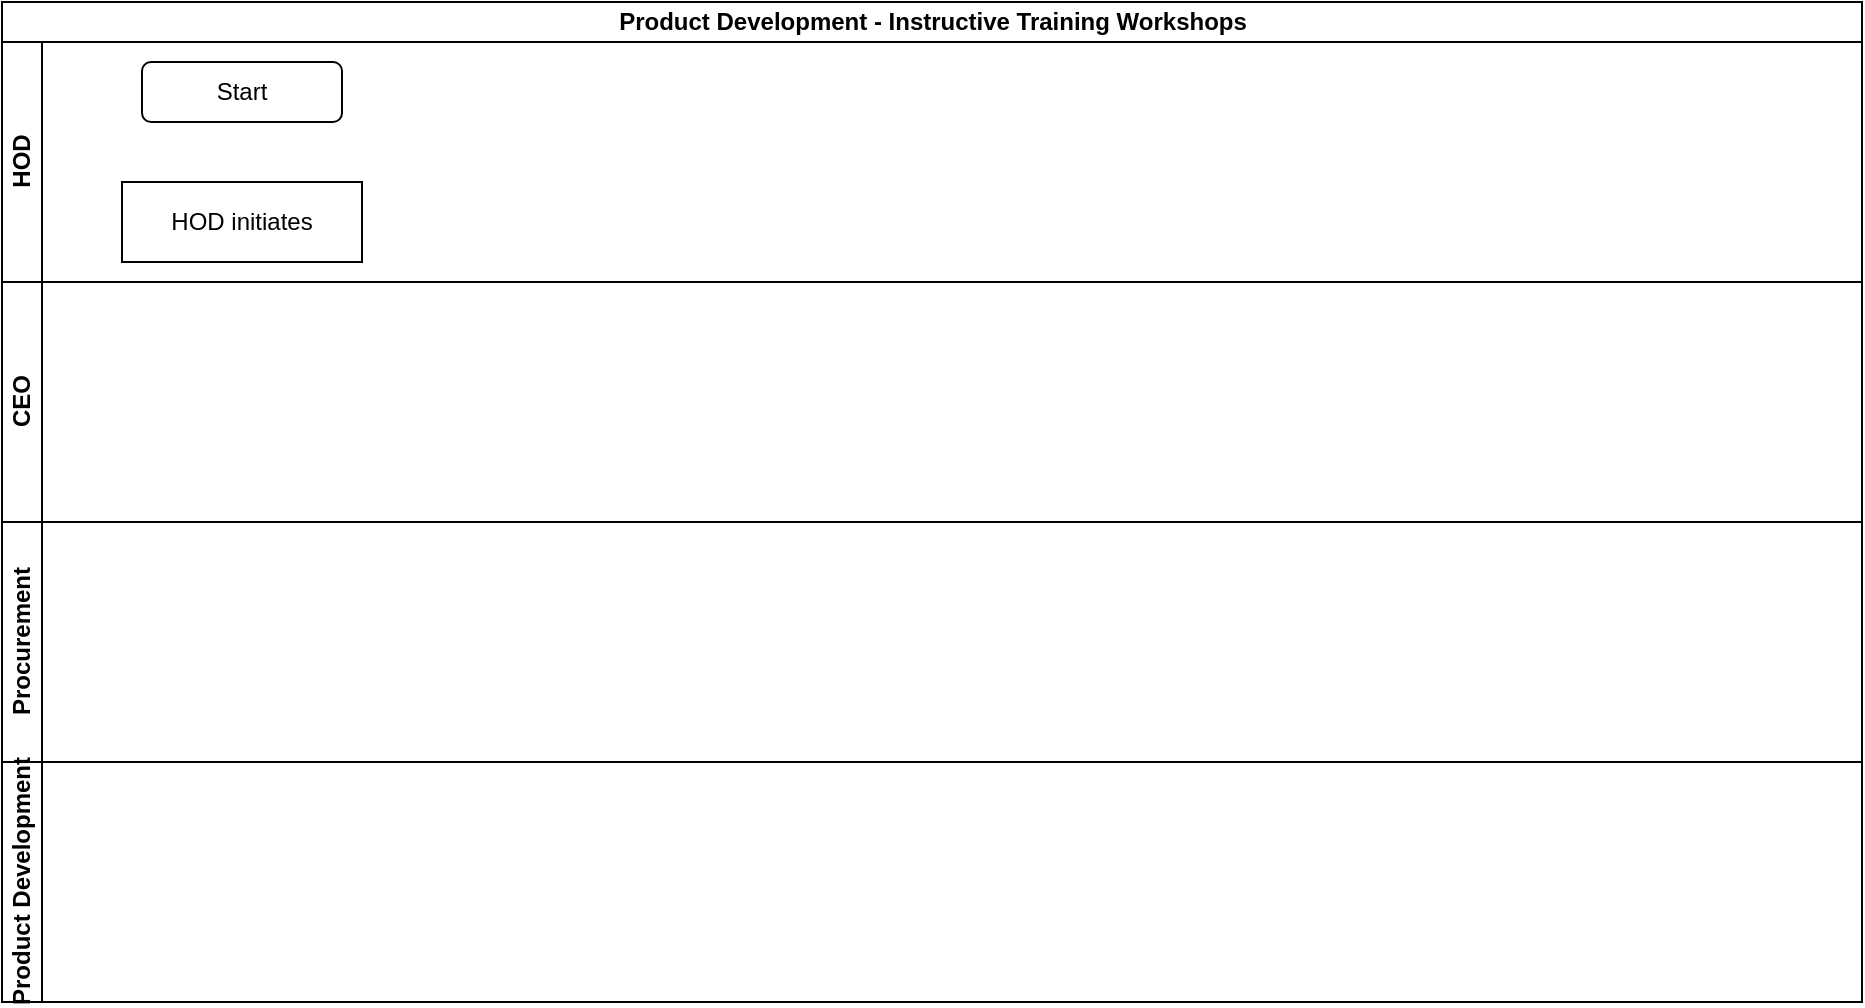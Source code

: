<mxfile version="13.6.5" type="github">
  <diagram id="vVYcCNFhCBqixPrSpccl" name="Page-1">
    <mxGraphModel dx="1038" dy="547" grid="1" gridSize="10" guides="1" tooltips="1" connect="1" arrows="1" fold="1" page="1" pageScale="1" pageWidth="1169" pageHeight="827" math="0" shadow="0">
      <root>
        <mxCell id="0" />
        <mxCell id="1" parent="0" />
        <mxCell id="YHDUnjzckUYfYjCSyQm6-1" value="Product Development - Instructive Training Workshops" style="swimlane;html=1;childLayout=stackLayout;resizeParent=1;resizeParentMax=0;horizontal=1;startSize=20;horizontalStack=0;" vertex="1" parent="1">
          <mxGeometry x="30" y="10" width="930" height="500" as="geometry" />
        </mxCell>
        <mxCell id="YHDUnjzckUYfYjCSyQm6-2" value="HOD" style="swimlane;html=1;startSize=20;horizontal=0;" vertex="1" parent="YHDUnjzckUYfYjCSyQm6-1">
          <mxGeometry y="20" width="930" height="120" as="geometry" />
        </mxCell>
        <mxCell id="YHDUnjzckUYfYjCSyQm6-6" value="Start" style="rounded=1;whiteSpace=wrap;html=1;" vertex="1" parent="YHDUnjzckUYfYjCSyQm6-2">
          <mxGeometry x="70" y="10" width="100" height="30" as="geometry" />
        </mxCell>
        <mxCell id="YHDUnjzckUYfYjCSyQm6-7" value="HOD initiates" style="rounded=0;whiteSpace=wrap;html=1;" vertex="1" parent="YHDUnjzckUYfYjCSyQm6-2">
          <mxGeometry x="60" y="70" width="120" height="40" as="geometry" />
        </mxCell>
        <mxCell id="YHDUnjzckUYfYjCSyQm6-3" value="CEO" style="swimlane;html=1;startSize=20;horizontal=0;" vertex="1" parent="YHDUnjzckUYfYjCSyQm6-1">
          <mxGeometry y="140" width="930" height="120" as="geometry" />
        </mxCell>
        <mxCell id="YHDUnjzckUYfYjCSyQm6-4" value="Procurement" style="swimlane;html=1;startSize=20;horizontal=0;" vertex="1" parent="YHDUnjzckUYfYjCSyQm6-1">
          <mxGeometry y="260" width="930" height="120" as="geometry" />
        </mxCell>
        <mxCell id="YHDUnjzckUYfYjCSyQm6-5" value="Product Development" style="swimlane;html=1;startSize=20;horizontal=0;" vertex="1" parent="YHDUnjzckUYfYjCSyQm6-1">
          <mxGeometry y="380" width="930" height="120" as="geometry" />
        </mxCell>
      </root>
    </mxGraphModel>
  </diagram>
</mxfile>
